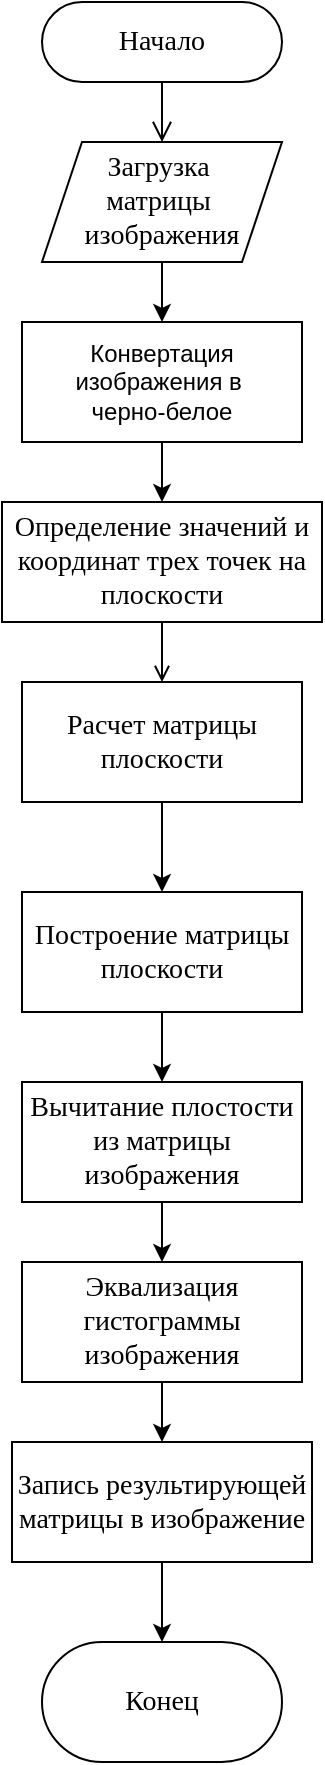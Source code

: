 <mxfile version="24.4.10" type="github">
  <diagram id="C5RBs43oDa-KdzZeNtuy" name="Page-1">
    <mxGraphModel dx="1029" dy="806" grid="1" gridSize="10" guides="1" tooltips="1" connect="1" arrows="1" fold="1" page="1" pageScale="1" pageWidth="827" pageHeight="1169" math="0" shadow="0">
      <root>
        <mxCell id="WIyWlLk6GJQsqaUBKTNV-0" />
        <mxCell id="WIyWlLk6GJQsqaUBKTNV-1" parent="WIyWlLk6GJQsqaUBKTNV-0" />
        <mxCell id="y52ms-SmLCUIpgJENhKe-23" value="" style="rounded=0;html=1;jettySize=auto;orthogonalLoop=1;fontSize=14;endArrow=open;endFill=0;endSize=8;strokeWidth=1;shadow=0;labelBackgroundColor=none;edgeStyle=orthogonalEdgeStyle;entryX=0.5;entryY=0;entryDx=0;entryDy=0;fontFamily=Times New Roman;" edge="1" parent="WIyWlLk6GJQsqaUBKTNV-1" source="y52ms-SmLCUIpgJENhKe-24" target="y52ms-SmLCUIpgJENhKe-26">
          <mxGeometry relative="1" as="geometry">
            <mxPoint x="240" y="170" as="targetPoint" />
          </mxGeometry>
        </mxCell>
        <mxCell id="y52ms-SmLCUIpgJENhKe-24" value="Начало" style="rounded=1;whiteSpace=wrap;html=1;fontSize=14;glass=0;strokeWidth=1;shadow=0;arcSize=50;fontFamily=Times New Roman;" vertex="1" parent="WIyWlLk6GJQsqaUBKTNV-1">
          <mxGeometry x="180" y="80" width="120" height="40" as="geometry" />
        </mxCell>
        <mxCell id="y52ms-SmLCUIpgJENhKe-25" style="edgeStyle=orthogonalEdgeStyle;rounded=0;orthogonalLoop=1;jettySize=auto;html=1;entryX=0.5;entryY=0;entryDx=0;entryDy=0;" edge="1" parent="WIyWlLk6GJQsqaUBKTNV-1" source="y52ms-SmLCUIpgJENhKe-26" target="y52ms-SmLCUIpgJENhKe-43">
          <mxGeometry relative="1" as="geometry" />
        </mxCell>
        <mxCell id="y52ms-SmLCUIpgJENhKe-26" value="Загрузка&amp;nbsp;&lt;div style=&quot;font-size: 14px;&quot;&gt;матрицы&amp;nbsp;&lt;/div&gt;&lt;div style=&quot;font-size: 14px;&quot;&gt;изображения&lt;/div&gt;" style="shape=parallelogram;perimeter=parallelogramPerimeter;whiteSpace=wrap;html=1;fixedSize=1;fontFamily=Times New Roman;fontSize=14;" vertex="1" parent="WIyWlLk6GJQsqaUBKTNV-1">
          <mxGeometry x="180" y="150" width="120" height="60" as="geometry" />
        </mxCell>
        <mxCell id="y52ms-SmLCUIpgJENhKe-27" value="" style="edgeStyle=orthogonalEdgeStyle;rounded=0;orthogonalLoop=1;jettySize=auto;html=1;endArrow=open;endFill=0;" edge="1" parent="WIyWlLk6GJQsqaUBKTNV-1" source="y52ms-SmLCUIpgJENhKe-28" target="y52ms-SmLCUIpgJENhKe-30">
          <mxGeometry relative="1" as="geometry" />
        </mxCell>
        <mxCell id="y52ms-SmLCUIpgJENhKe-28" value="Определение значений и координат трех точек на плоскости" style="rounded=0;whiteSpace=wrap;html=1;fontFamily=Times New Roman;fontSize=14;" vertex="1" parent="WIyWlLk6GJQsqaUBKTNV-1">
          <mxGeometry x="160" y="330" width="160" height="60" as="geometry" />
        </mxCell>
        <mxCell id="y52ms-SmLCUIpgJENhKe-48" value="" style="edgeStyle=orthogonalEdgeStyle;rounded=0;orthogonalLoop=1;jettySize=auto;html=1;" edge="1" parent="WIyWlLk6GJQsqaUBKTNV-1" source="y52ms-SmLCUIpgJENhKe-30" target="y52ms-SmLCUIpgJENhKe-47">
          <mxGeometry relative="1" as="geometry" />
        </mxCell>
        <mxCell id="y52ms-SmLCUIpgJENhKe-30" value="Расчет матрицы плоскости" style="whiteSpace=wrap;html=1;fontSize=14;fontFamily=Times New Roman;rounded=0;" vertex="1" parent="WIyWlLk6GJQsqaUBKTNV-1">
          <mxGeometry x="170" y="420" width="140" height="60" as="geometry" />
        </mxCell>
        <mxCell id="y52ms-SmLCUIpgJENhKe-31" value="Конец" style="rounded=1;whiteSpace=wrap;html=1;arcSize=50;fontFamily=Times New Roman;fontSize=14;" vertex="1" parent="WIyWlLk6GJQsqaUBKTNV-1">
          <mxGeometry x="180" y="900" width="120" height="60" as="geometry" />
        </mxCell>
        <mxCell id="y52ms-SmLCUIpgJENhKe-42" style="edgeStyle=orthogonalEdgeStyle;rounded=0;orthogonalLoop=1;jettySize=auto;html=1;entryX=0.5;entryY=0;entryDx=0;entryDy=0;" edge="1" parent="WIyWlLk6GJQsqaUBKTNV-1" source="y52ms-SmLCUIpgJENhKe-43" target="y52ms-SmLCUIpgJENhKe-28">
          <mxGeometry relative="1" as="geometry" />
        </mxCell>
        <mxCell id="y52ms-SmLCUIpgJENhKe-43" value="Конвертация изображения в&amp;nbsp;&lt;div&gt;черно-белое&lt;/div&gt;" style="rounded=0;whiteSpace=wrap;html=1;" vertex="1" parent="WIyWlLk6GJQsqaUBKTNV-1">
          <mxGeometry x="170" y="240" width="140" height="60" as="geometry" />
        </mxCell>
        <mxCell id="y52ms-SmLCUIpgJENhKe-44" style="edgeStyle=orthogonalEdgeStyle;rounded=0;orthogonalLoop=1;jettySize=auto;html=1;entryX=0.5;entryY=0;entryDx=0;entryDy=0;" edge="1" parent="WIyWlLk6GJQsqaUBKTNV-1" source="y52ms-SmLCUIpgJENhKe-45" target="y52ms-SmLCUIpgJENhKe-31">
          <mxGeometry relative="1" as="geometry" />
        </mxCell>
        <mxCell id="y52ms-SmLCUIpgJENhKe-45" value="Запись результирующей матрицы в изображение" style="whiteSpace=wrap;html=1;fontSize=14;fontFamily=Times New Roman;rounded=0;" vertex="1" parent="WIyWlLk6GJQsqaUBKTNV-1">
          <mxGeometry x="165" y="800" width="150" height="60" as="geometry" />
        </mxCell>
        <mxCell id="y52ms-SmLCUIpgJENhKe-50" value="" style="edgeStyle=orthogonalEdgeStyle;rounded=0;orthogonalLoop=1;jettySize=auto;html=1;" edge="1" parent="WIyWlLk6GJQsqaUBKTNV-1" source="y52ms-SmLCUIpgJENhKe-47" target="y52ms-SmLCUIpgJENhKe-49">
          <mxGeometry relative="1" as="geometry" />
        </mxCell>
        <mxCell id="y52ms-SmLCUIpgJENhKe-47" value="Построение матрицы плоскости" style="whiteSpace=wrap;html=1;fontSize=14;fontFamily=Times New Roman;rounded=0;" vertex="1" parent="WIyWlLk6GJQsqaUBKTNV-1">
          <mxGeometry x="170" y="525" width="140" height="60" as="geometry" />
        </mxCell>
        <mxCell id="y52ms-SmLCUIpgJENhKe-52" value="" style="edgeStyle=orthogonalEdgeStyle;rounded=0;orthogonalLoop=1;jettySize=auto;html=1;" edge="1" parent="WIyWlLk6GJQsqaUBKTNV-1" source="y52ms-SmLCUIpgJENhKe-49" target="y52ms-SmLCUIpgJENhKe-51">
          <mxGeometry relative="1" as="geometry" />
        </mxCell>
        <mxCell id="y52ms-SmLCUIpgJENhKe-49" value="Вычитание плостости из матрицы изображения" style="whiteSpace=wrap;html=1;fontSize=14;fontFamily=Times New Roman;rounded=0;" vertex="1" parent="WIyWlLk6GJQsqaUBKTNV-1">
          <mxGeometry x="170" y="620" width="140" height="60" as="geometry" />
        </mxCell>
        <mxCell id="y52ms-SmLCUIpgJENhKe-53" style="edgeStyle=orthogonalEdgeStyle;rounded=0;orthogonalLoop=1;jettySize=auto;html=1;entryX=0.5;entryY=0;entryDx=0;entryDy=0;" edge="1" parent="WIyWlLk6GJQsqaUBKTNV-1" source="y52ms-SmLCUIpgJENhKe-51" target="y52ms-SmLCUIpgJENhKe-45">
          <mxGeometry relative="1" as="geometry" />
        </mxCell>
        <mxCell id="y52ms-SmLCUIpgJENhKe-51" value="Эквализация гистограммы изображения" style="whiteSpace=wrap;html=1;fontSize=14;fontFamily=Times New Roman;rounded=0;" vertex="1" parent="WIyWlLk6GJQsqaUBKTNV-1">
          <mxGeometry x="170" y="710" width="140" height="60" as="geometry" />
        </mxCell>
      </root>
    </mxGraphModel>
  </diagram>
</mxfile>
